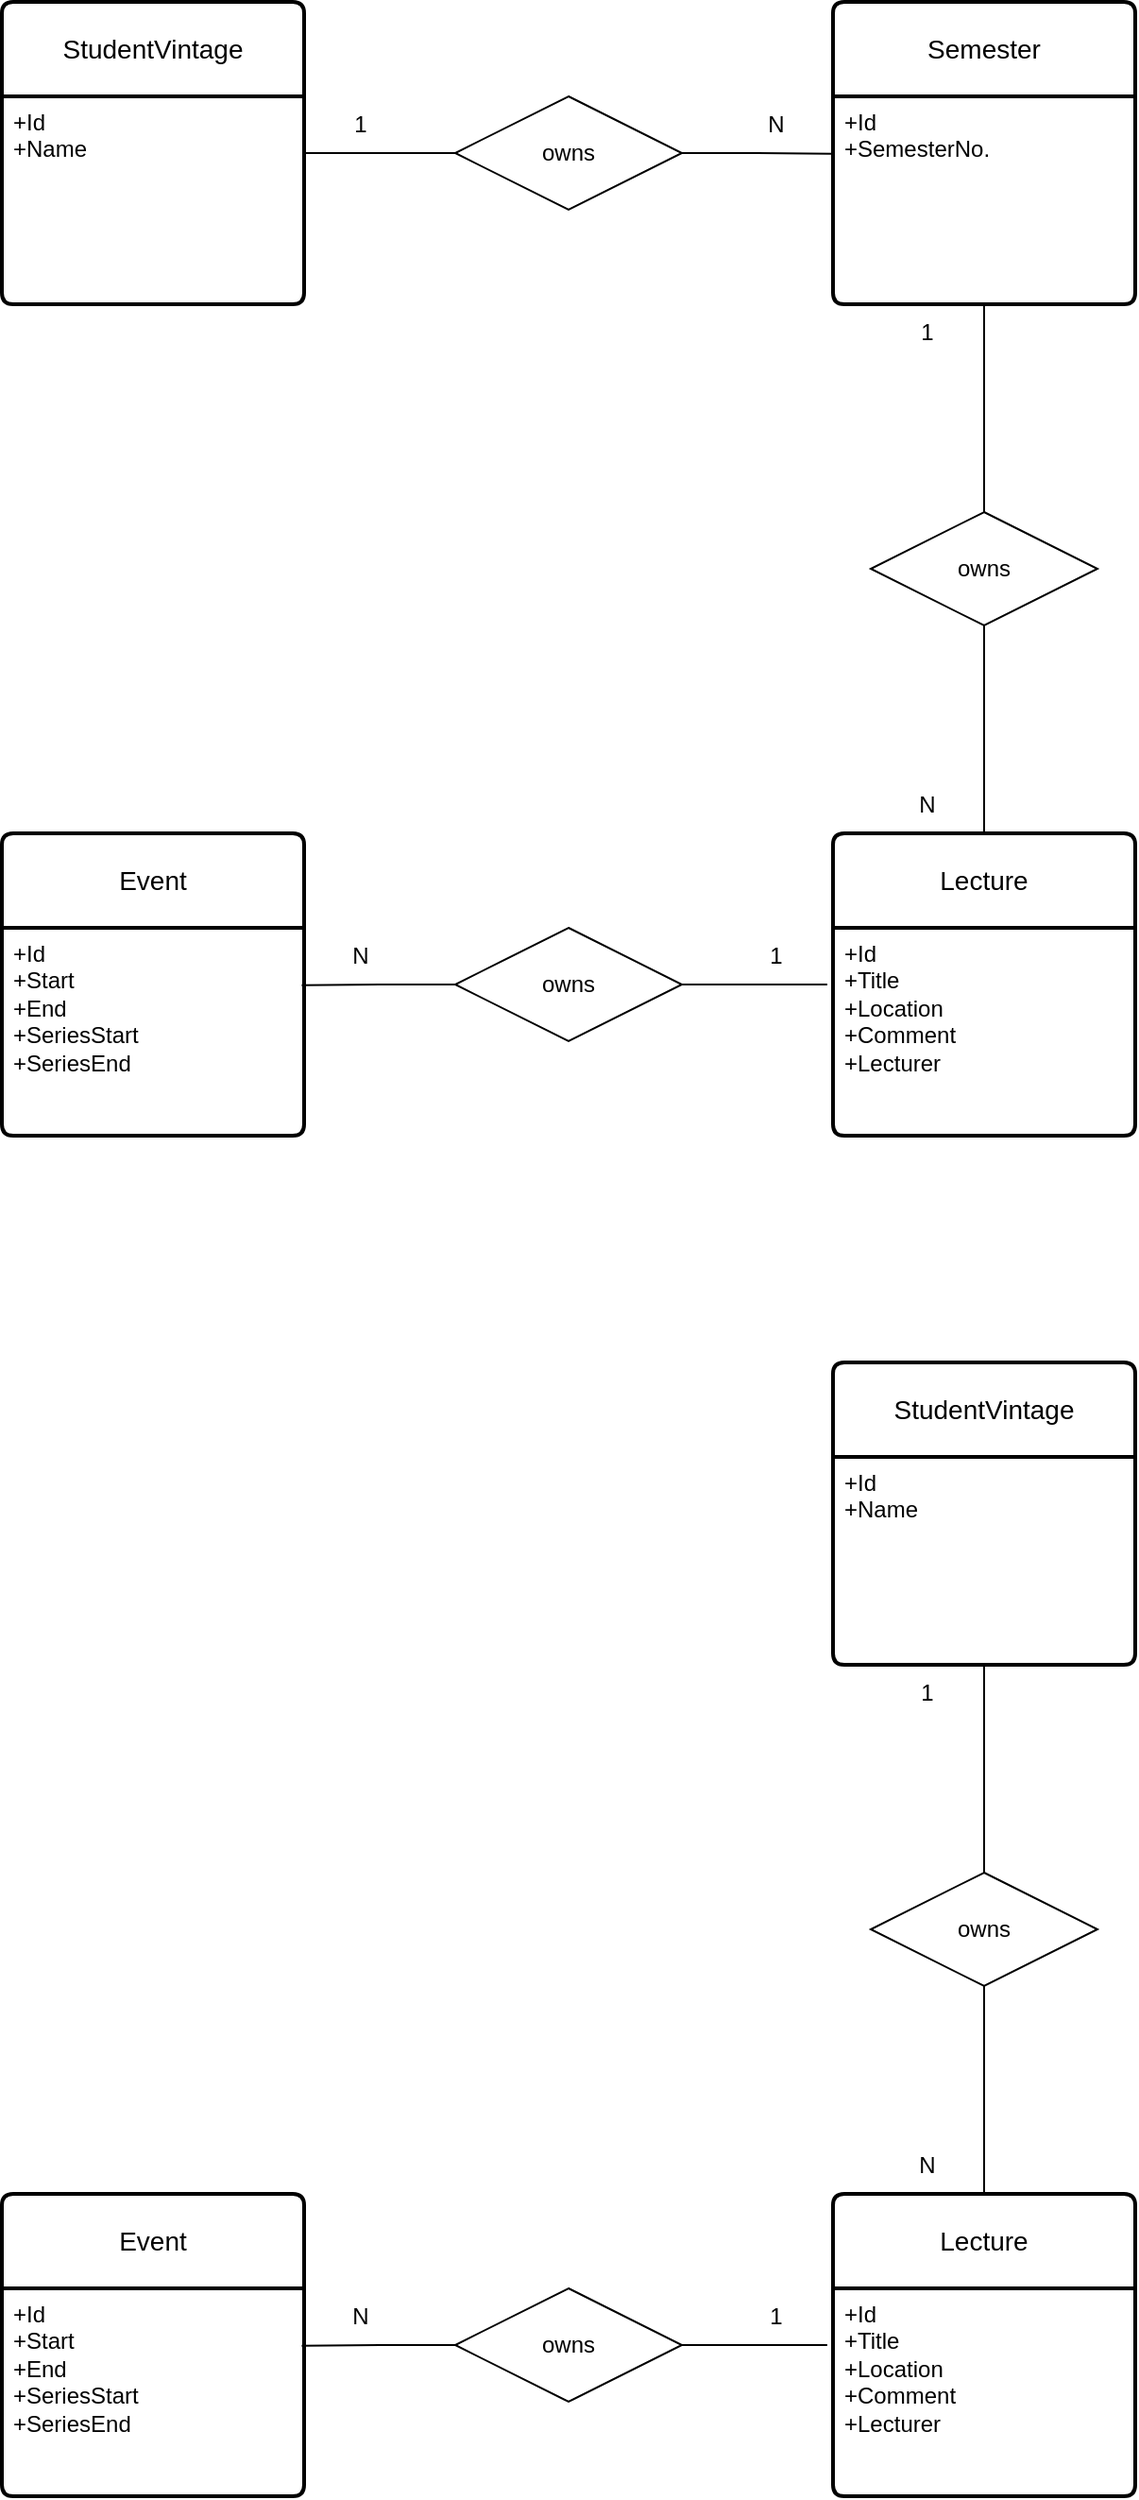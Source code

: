 <mxfile version="21.5.0" type="device">
  <diagram id="R2lEEEUBdFMjLlhIrx00" name="Page-1">
    <mxGraphModel dx="1195" dy="663" grid="1" gridSize="10" guides="1" tooltips="1" connect="1" arrows="1" fold="1" page="1" pageScale="1" pageWidth="850" pageHeight="1100" math="0" shadow="0" extFonts="Permanent Marker^https://fonts.googleapis.com/css?family=Permanent+Marker">
      <root>
        <mxCell id="0" />
        <mxCell id="1" parent="0" />
        <mxCell id="vKuGHQJhs_2bytmOxu6C-13" style="edgeStyle=orthogonalEdgeStyle;rounded=0;orthogonalLoop=1;jettySize=auto;html=1;exitX=1;exitY=0.5;exitDx=0;exitDy=0;entryX=0;entryY=0.5;entryDx=0;entryDy=0;endArrow=none;endFill=0;" edge="1" parent="1" source="vKuGHQJhs_2bytmOxu6C-1" target="vKuGHQJhs_2bytmOxu6C-11">
          <mxGeometry relative="1" as="geometry" />
        </mxCell>
        <mxCell id="vKuGHQJhs_2bytmOxu6C-1" value="StudentVintage" style="swimlane;childLayout=stackLayout;horizontal=1;startSize=50;horizontalStack=0;rounded=1;fontSize=14;fontStyle=0;strokeWidth=2;resizeParent=0;resizeLast=1;shadow=0;dashed=0;align=center;arcSize=4;whiteSpace=wrap;html=1;" vertex="1" parent="1">
          <mxGeometry x="40" y="80" width="160" height="160" as="geometry" />
        </mxCell>
        <mxCell id="vKuGHQJhs_2bytmOxu6C-2" value="+Id&lt;br&gt;+Name" style="align=left;strokeColor=none;fillColor=none;spacingLeft=4;fontSize=12;verticalAlign=top;resizable=0;rotatable=0;part=1;html=1;" vertex="1" parent="vKuGHQJhs_2bytmOxu6C-1">
          <mxGeometry y="50" width="160" height="110" as="geometry" />
        </mxCell>
        <mxCell id="vKuGHQJhs_2bytmOxu6C-4" value="Semester" style="swimlane;childLayout=stackLayout;horizontal=1;startSize=50;horizontalStack=0;rounded=1;fontSize=14;fontStyle=0;strokeWidth=2;resizeParent=0;resizeLast=1;shadow=0;dashed=0;align=center;arcSize=4;whiteSpace=wrap;html=1;" vertex="1" parent="1">
          <mxGeometry x="480" y="80" width="160" height="160" as="geometry" />
        </mxCell>
        <mxCell id="vKuGHQJhs_2bytmOxu6C-5" value="+Id&lt;br&gt;+SemesterNo." style="align=left;strokeColor=none;fillColor=none;spacingLeft=4;fontSize=12;verticalAlign=top;resizable=0;rotatable=0;part=1;html=1;" vertex="1" parent="vKuGHQJhs_2bytmOxu6C-4">
          <mxGeometry y="50" width="160" height="110" as="geometry" />
        </mxCell>
        <mxCell id="vKuGHQJhs_2bytmOxu6C-6" value="Lecture" style="swimlane;childLayout=stackLayout;horizontal=1;startSize=50;horizontalStack=0;rounded=1;fontSize=14;fontStyle=0;strokeWidth=2;resizeParent=0;resizeLast=1;shadow=0;dashed=0;align=center;arcSize=4;whiteSpace=wrap;html=1;" vertex="1" parent="1">
          <mxGeometry x="480" y="520" width="160" height="160" as="geometry" />
        </mxCell>
        <mxCell id="vKuGHQJhs_2bytmOxu6C-7" value="+Id&lt;br&gt;+Title&lt;br&gt;+Location&lt;br&gt;+Comment&lt;br&gt;+Lecturer" style="align=left;strokeColor=none;fillColor=none;spacingLeft=4;fontSize=12;verticalAlign=top;resizable=0;rotatable=0;part=1;html=1;" vertex="1" parent="vKuGHQJhs_2bytmOxu6C-6">
          <mxGeometry y="50" width="160" height="110" as="geometry" />
        </mxCell>
        <mxCell id="vKuGHQJhs_2bytmOxu6C-8" value="Event" style="swimlane;childLayout=stackLayout;horizontal=1;startSize=50;horizontalStack=0;rounded=1;fontSize=14;fontStyle=0;strokeWidth=2;resizeParent=0;resizeLast=1;shadow=0;dashed=0;align=center;arcSize=4;whiteSpace=wrap;html=1;" vertex="1" parent="1">
          <mxGeometry x="40" y="520" width="160" height="160" as="geometry" />
        </mxCell>
        <mxCell id="vKuGHQJhs_2bytmOxu6C-9" value="+Id&lt;br&gt;+Start&lt;br&gt;+End&lt;br&gt;+SeriesStart&lt;br&gt;+SeriesEnd" style="align=left;strokeColor=none;fillColor=none;spacingLeft=4;fontSize=12;verticalAlign=top;resizable=0;rotatable=0;part=1;html=1;" vertex="1" parent="vKuGHQJhs_2bytmOxu6C-8">
          <mxGeometry y="50" width="160" height="110" as="geometry" />
        </mxCell>
        <mxCell id="vKuGHQJhs_2bytmOxu6C-18" style="edgeStyle=orthogonalEdgeStyle;rounded=0;orthogonalLoop=1;jettySize=auto;html=1;exitX=0.5;exitY=1;exitDx=0;exitDy=0;entryX=0.5;entryY=0;entryDx=0;entryDy=0;endArrow=none;endFill=0;" edge="1" parent="1" source="vKuGHQJhs_2bytmOxu6C-10" target="vKuGHQJhs_2bytmOxu6C-6">
          <mxGeometry relative="1" as="geometry" />
        </mxCell>
        <mxCell id="vKuGHQJhs_2bytmOxu6C-10" value="owns" style="shape=rhombus;perimeter=rhombusPerimeter;whiteSpace=wrap;html=1;align=center;" vertex="1" parent="1">
          <mxGeometry x="500" y="350" width="120" height="60" as="geometry" />
        </mxCell>
        <mxCell id="vKuGHQJhs_2bytmOxu6C-16" style="edgeStyle=orthogonalEdgeStyle;rounded=0;orthogonalLoop=1;jettySize=auto;html=1;exitX=1;exitY=0.5;exitDx=0;exitDy=0;entryX=-0.004;entryY=0.276;entryDx=0;entryDy=0;entryPerimeter=0;endArrow=none;endFill=0;" edge="1" parent="1" source="vKuGHQJhs_2bytmOxu6C-11" target="vKuGHQJhs_2bytmOxu6C-5">
          <mxGeometry relative="1" as="geometry" />
        </mxCell>
        <mxCell id="vKuGHQJhs_2bytmOxu6C-11" value="owns" style="shape=rhombus;perimeter=rhombusPerimeter;whiteSpace=wrap;html=1;align=center;" vertex="1" parent="1">
          <mxGeometry x="280" y="130" width="120" height="60" as="geometry" />
        </mxCell>
        <mxCell id="vKuGHQJhs_2bytmOxu6C-19" style="edgeStyle=orthogonalEdgeStyle;rounded=0;orthogonalLoop=1;jettySize=auto;html=1;exitX=1;exitY=0.5;exitDx=0;exitDy=0;entryX=-0.019;entryY=0.273;entryDx=0;entryDy=0;entryPerimeter=0;endArrow=none;endFill=0;" edge="1" parent="1" source="vKuGHQJhs_2bytmOxu6C-12" target="vKuGHQJhs_2bytmOxu6C-7">
          <mxGeometry relative="1" as="geometry" />
        </mxCell>
        <mxCell id="vKuGHQJhs_2bytmOxu6C-20" style="edgeStyle=orthogonalEdgeStyle;rounded=0;orthogonalLoop=1;jettySize=auto;html=1;exitX=0;exitY=0.5;exitDx=0;exitDy=0;entryX=0.992;entryY=0.276;entryDx=0;entryDy=0;entryPerimeter=0;endArrow=none;endFill=0;" edge="1" parent="1" source="vKuGHQJhs_2bytmOxu6C-12" target="vKuGHQJhs_2bytmOxu6C-9">
          <mxGeometry relative="1" as="geometry" />
        </mxCell>
        <mxCell id="vKuGHQJhs_2bytmOxu6C-12" value="owns" style="shape=rhombus;perimeter=rhombusPerimeter;whiteSpace=wrap;html=1;align=center;" vertex="1" parent="1">
          <mxGeometry x="280" y="570" width="120" height="60" as="geometry" />
        </mxCell>
        <mxCell id="vKuGHQJhs_2bytmOxu6C-17" style="edgeStyle=orthogonalEdgeStyle;rounded=0;orthogonalLoop=1;jettySize=auto;html=1;exitX=0.5;exitY=1;exitDx=0;exitDy=0;entryX=0.5;entryY=0;entryDx=0;entryDy=0;endArrow=none;endFill=0;" edge="1" parent="1" source="vKuGHQJhs_2bytmOxu6C-5" target="vKuGHQJhs_2bytmOxu6C-10">
          <mxGeometry relative="1" as="geometry" />
        </mxCell>
        <mxCell id="vKuGHQJhs_2bytmOxu6C-21" value="1" style="text;html=1;strokeColor=none;fillColor=none;align=center;verticalAlign=middle;whiteSpace=wrap;rounded=0;" vertex="1" parent="1">
          <mxGeometry x="200" y="130" width="60" height="30" as="geometry" />
        </mxCell>
        <mxCell id="vKuGHQJhs_2bytmOxu6C-22" value="N" style="text;html=1;strokeColor=none;fillColor=none;align=center;verticalAlign=middle;whiteSpace=wrap;rounded=0;" vertex="1" parent="1">
          <mxGeometry x="420" y="130" width="60" height="30" as="geometry" />
        </mxCell>
        <mxCell id="vKuGHQJhs_2bytmOxu6C-23" value="N" style="text;html=1;strokeColor=none;fillColor=none;align=center;verticalAlign=middle;whiteSpace=wrap;rounded=0;" vertex="1" parent="1">
          <mxGeometry x="500" y="490" width="60" height="30" as="geometry" />
        </mxCell>
        <mxCell id="vKuGHQJhs_2bytmOxu6C-24" value="1" style="text;html=1;strokeColor=none;fillColor=none;align=center;verticalAlign=middle;whiteSpace=wrap;rounded=0;" vertex="1" parent="1">
          <mxGeometry x="500" y="240" width="60" height="30" as="geometry" />
        </mxCell>
        <mxCell id="vKuGHQJhs_2bytmOxu6C-25" value="N" style="text;html=1;strokeColor=none;fillColor=none;align=center;verticalAlign=middle;whiteSpace=wrap;rounded=0;" vertex="1" parent="1">
          <mxGeometry x="200" y="570" width="60" height="30" as="geometry" />
        </mxCell>
        <mxCell id="vKuGHQJhs_2bytmOxu6C-26" value="1" style="text;html=1;strokeColor=none;fillColor=none;align=center;verticalAlign=middle;whiteSpace=wrap;rounded=0;" vertex="1" parent="1">
          <mxGeometry x="420" y="570" width="60" height="30" as="geometry" />
        </mxCell>
        <mxCell id="vKuGHQJhs_2bytmOxu6C-30" value="StudentVintage" style="swimlane;childLayout=stackLayout;horizontal=1;startSize=50;horizontalStack=0;rounded=1;fontSize=14;fontStyle=0;strokeWidth=2;resizeParent=0;resizeLast=1;shadow=0;dashed=0;align=center;arcSize=4;whiteSpace=wrap;html=1;" vertex="1" parent="1">
          <mxGeometry x="480" y="800" width="160" height="160" as="geometry" />
        </mxCell>
        <mxCell id="vKuGHQJhs_2bytmOxu6C-31" value="+Id&lt;br&gt;+Name" style="align=left;strokeColor=none;fillColor=none;spacingLeft=4;fontSize=12;verticalAlign=top;resizable=0;rotatable=0;part=1;html=1;" vertex="1" parent="vKuGHQJhs_2bytmOxu6C-30">
          <mxGeometry y="50" width="160" height="110" as="geometry" />
        </mxCell>
        <mxCell id="vKuGHQJhs_2bytmOxu6C-32" value="Lecture" style="swimlane;childLayout=stackLayout;horizontal=1;startSize=50;horizontalStack=0;rounded=1;fontSize=14;fontStyle=0;strokeWidth=2;resizeParent=0;resizeLast=1;shadow=0;dashed=0;align=center;arcSize=4;whiteSpace=wrap;html=1;" vertex="1" parent="1">
          <mxGeometry x="480" y="1240" width="160" height="160" as="geometry" />
        </mxCell>
        <mxCell id="vKuGHQJhs_2bytmOxu6C-33" value="+Id&lt;br&gt;+Title&lt;br&gt;+Location&lt;br&gt;+Comment&lt;br&gt;+Lecturer" style="align=left;strokeColor=none;fillColor=none;spacingLeft=4;fontSize=12;verticalAlign=top;resizable=0;rotatable=0;part=1;html=1;" vertex="1" parent="vKuGHQJhs_2bytmOxu6C-32">
          <mxGeometry y="50" width="160" height="110" as="geometry" />
        </mxCell>
        <mxCell id="vKuGHQJhs_2bytmOxu6C-34" value="Event" style="swimlane;childLayout=stackLayout;horizontal=1;startSize=50;horizontalStack=0;rounded=1;fontSize=14;fontStyle=0;strokeWidth=2;resizeParent=0;resizeLast=1;shadow=0;dashed=0;align=center;arcSize=4;whiteSpace=wrap;html=1;" vertex="1" parent="1">
          <mxGeometry x="40" y="1240" width="160" height="160" as="geometry" />
        </mxCell>
        <mxCell id="vKuGHQJhs_2bytmOxu6C-35" value="+Id&lt;br&gt;+Start&lt;br&gt;+End&lt;br&gt;+SeriesStart&lt;br&gt;+SeriesEnd" style="align=left;strokeColor=none;fillColor=none;spacingLeft=4;fontSize=12;verticalAlign=top;resizable=0;rotatable=0;part=1;html=1;" vertex="1" parent="vKuGHQJhs_2bytmOxu6C-34">
          <mxGeometry y="50" width="160" height="110" as="geometry" />
        </mxCell>
        <mxCell id="vKuGHQJhs_2bytmOxu6C-36" style="edgeStyle=orthogonalEdgeStyle;rounded=0;orthogonalLoop=1;jettySize=auto;html=1;exitX=0.5;exitY=1;exitDx=0;exitDy=0;entryX=0.5;entryY=0;entryDx=0;entryDy=0;endArrow=none;endFill=0;" edge="1" parent="1" source="vKuGHQJhs_2bytmOxu6C-37" target="vKuGHQJhs_2bytmOxu6C-32">
          <mxGeometry relative="1" as="geometry" />
        </mxCell>
        <mxCell id="vKuGHQJhs_2bytmOxu6C-37" value="owns" style="shape=rhombus;perimeter=rhombusPerimeter;whiteSpace=wrap;html=1;align=center;" vertex="1" parent="1">
          <mxGeometry x="500" y="1070" width="120" height="60" as="geometry" />
        </mxCell>
        <mxCell id="vKuGHQJhs_2bytmOxu6C-40" style="edgeStyle=orthogonalEdgeStyle;rounded=0;orthogonalLoop=1;jettySize=auto;html=1;exitX=1;exitY=0.5;exitDx=0;exitDy=0;entryX=-0.019;entryY=0.273;entryDx=0;entryDy=0;entryPerimeter=0;endArrow=none;endFill=0;" edge="1" parent="1" source="vKuGHQJhs_2bytmOxu6C-42" target="vKuGHQJhs_2bytmOxu6C-33">
          <mxGeometry relative="1" as="geometry" />
        </mxCell>
        <mxCell id="vKuGHQJhs_2bytmOxu6C-41" style="edgeStyle=orthogonalEdgeStyle;rounded=0;orthogonalLoop=1;jettySize=auto;html=1;exitX=0;exitY=0.5;exitDx=0;exitDy=0;entryX=0.992;entryY=0.276;entryDx=0;entryDy=0;entryPerimeter=0;endArrow=none;endFill=0;" edge="1" parent="1" source="vKuGHQJhs_2bytmOxu6C-42" target="vKuGHQJhs_2bytmOxu6C-35">
          <mxGeometry relative="1" as="geometry" />
        </mxCell>
        <mxCell id="vKuGHQJhs_2bytmOxu6C-42" value="owns" style="shape=rhombus;perimeter=rhombusPerimeter;whiteSpace=wrap;html=1;align=center;" vertex="1" parent="1">
          <mxGeometry x="280" y="1290" width="120" height="60" as="geometry" />
        </mxCell>
        <mxCell id="vKuGHQJhs_2bytmOxu6C-43" style="edgeStyle=orthogonalEdgeStyle;rounded=0;orthogonalLoop=1;jettySize=auto;html=1;exitX=0.5;exitY=1;exitDx=0;exitDy=0;entryX=0.5;entryY=0;entryDx=0;entryDy=0;endArrow=none;endFill=0;" edge="1" parent="1" source="vKuGHQJhs_2bytmOxu6C-31" target="vKuGHQJhs_2bytmOxu6C-37">
          <mxGeometry relative="1" as="geometry" />
        </mxCell>
        <mxCell id="vKuGHQJhs_2bytmOxu6C-46" value="N" style="text;html=1;strokeColor=none;fillColor=none;align=center;verticalAlign=middle;whiteSpace=wrap;rounded=0;" vertex="1" parent="1">
          <mxGeometry x="500" y="1210" width="60" height="30" as="geometry" />
        </mxCell>
        <mxCell id="vKuGHQJhs_2bytmOxu6C-47" value="1" style="text;html=1;strokeColor=none;fillColor=none;align=center;verticalAlign=middle;whiteSpace=wrap;rounded=0;" vertex="1" parent="1">
          <mxGeometry x="500" y="960" width="60" height="30" as="geometry" />
        </mxCell>
        <mxCell id="vKuGHQJhs_2bytmOxu6C-48" value="N" style="text;html=1;strokeColor=none;fillColor=none;align=center;verticalAlign=middle;whiteSpace=wrap;rounded=0;" vertex="1" parent="1">
          <mxGeometry x="200" y="1290" width="60" height="30" as="geometry" />
        </mxCell>
        <mxCell id="vKuGHQJhs_2bytmOxu6C-49" value="1" style="text;html=1;strokeColor=none;fillColor=none;align=center;verticalAlign=middle;whiteSpace=wrap;rounded=0;" vertex="1" parent="1">
          <mxGeometry x="420" y="1290" width="60" height="30" as="geometry" />
        </mxCell>
      </root>
    </mxGraphModel>
  </diagram>
</mxfile>
